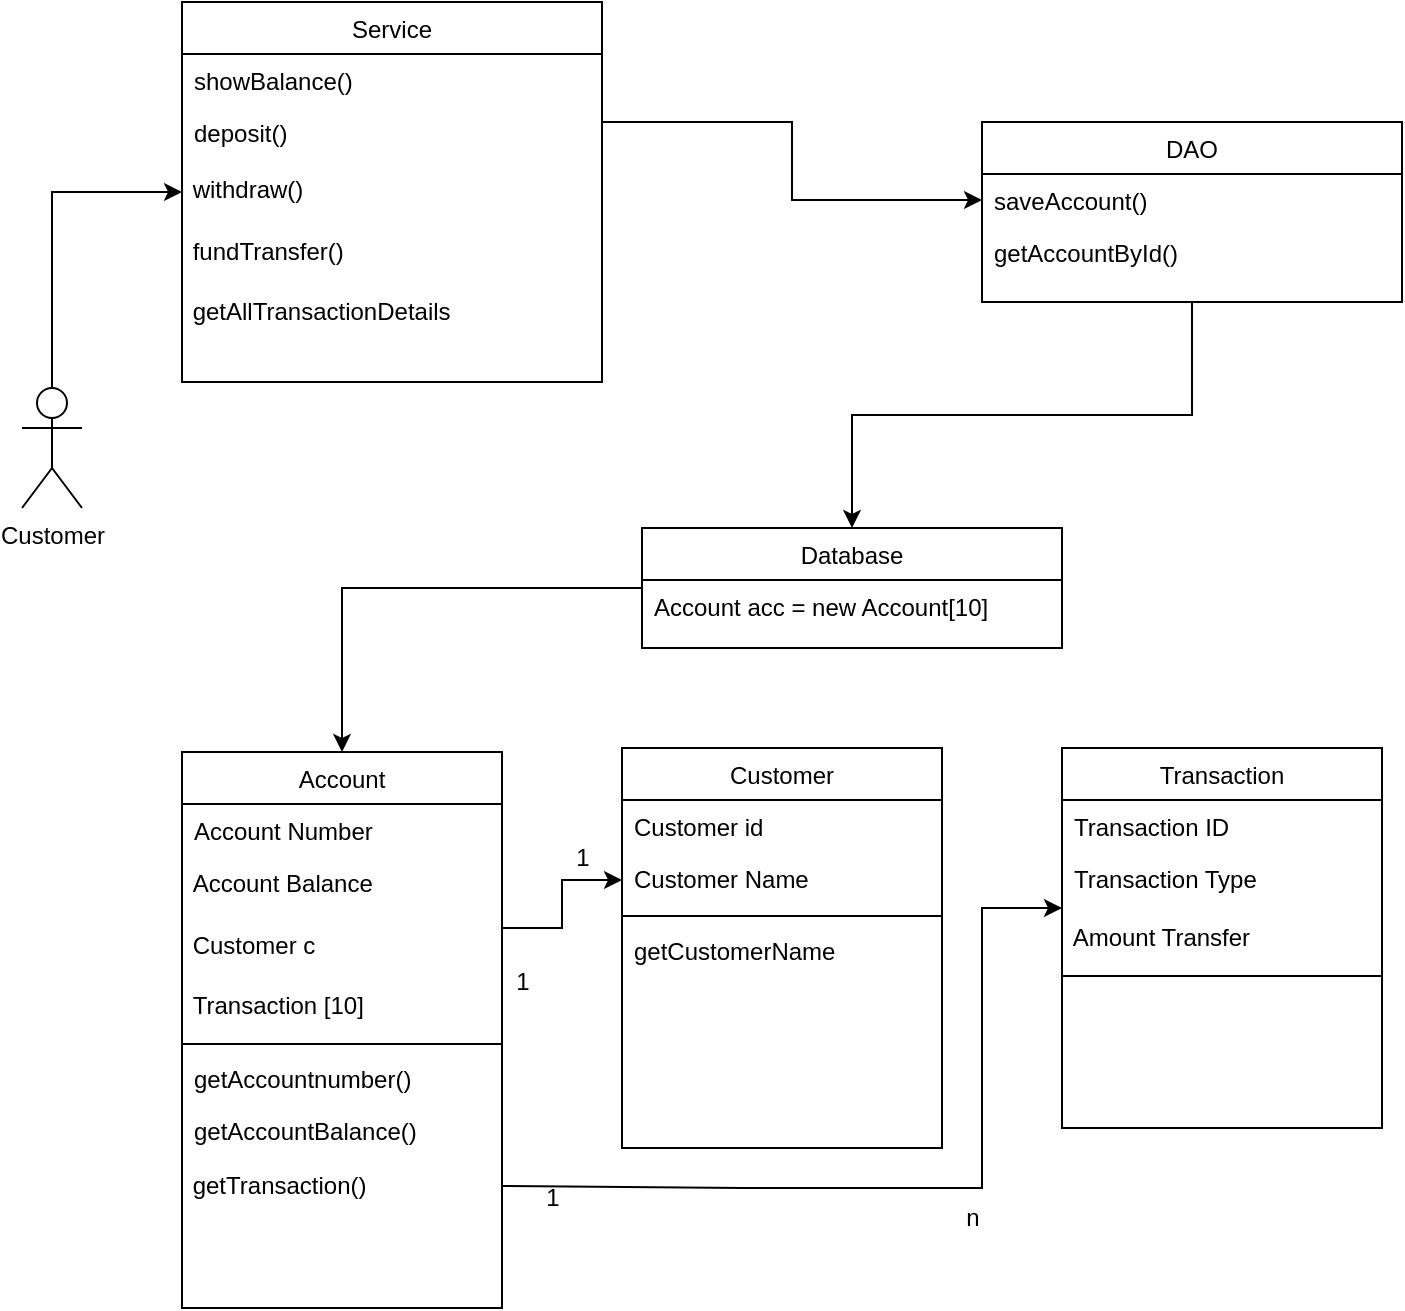 <mxfile version="20.3.0" type="device"><diagram id="C5RBs43oDa-KdzZeNtuy" name="Page-1"><mxGraphModel dx="1038" dy="1810" grid="1" gridSize="10" guides="1" tooltips="1" connect="1" arrows="1" fold="1" page="1" pageScale="1" pageWidth="827" pageHeight="1169" math="0" shadow="0"><root><mxCell id="WIyWlLk6GJQsqaUBKTNV-0"/><mxCell id="WIyWlLk6GJQsqaUBKTNV-1" parent="WIyWlLk6GJQsqaUBKTNV-0"/><mxCell id="zkfFHV4jXpPFQw0GAbJ--6" value="Account" style="swimlane;fontStyle=0;align=center;verticalAlign=top;childLayout=stackLayout;horizontal=1;startSize=26;horizontalStack=0;resizeParent=1;resizeLast=0;collapsible=1;marginBottom=0;rounded=0;shadow=0;strokeWidth=1;" parent="WIyWlLk6GJQsqaUBKTNV-1" vertex="1"><mxGeometry x="110" y="362" width="160" height="278" as="geometry"><mxRectangle x="130" y="380" width="160" height="26" as="alternateBounds"/></mxGeometry></mxCell><mxCell id="zkfFHV4jXpPFQw0GAbJ--7" value="Account Number" style="text;align=left;verticalAlign=top;spacingLeft=4;spacingRight=4;overflow=hidden;rotatable=0;points=[[0,0.5],[1,0.5]];portConstraint=eastwest;" parent="zkfFHV4jXpPFQw0GAbJ--6" vertex="1"><mxGeometry y="26" width="160" height="26" as="geometry"/></mxCell><mxCell id="NfM-CH0IXU432DGf-sRu-0" value="&amp;nbsp;Account Balance" style="text;strokeColor=none;align=left;fillColor=none;html=1;verticalAlign=top;whiteSpace=wrap;rounded=0;" parent="zkfFHV4jXpPFQw0GAbJ--6" vertex="1"><mxGeometry y="52" width="160" height="30" as="geometry"/></mxCell><mxCell id="NfM-CH0IXU432DGf-sRu-2" value="&amp;nbsp;Customer c" style="text;strokeColor=none;align=left;fillColor=none;html=1;verticalAlign=middle;whiteSpace=wrap;rounded=0;" parent="zkfFHV4jXpPFQw0GAbJ--6" vertex="1"><mxGeometry y="82" width="160" height="30" as="geometry"/></mxCell><mxCell id="NfM-CH0IXU432DGf-sRu-1" value="&amp;nbsp;Transaction [10]" style="text;strokeColor=none;align=left;fillColor=none;html=1;verticalAlign=middle;whiteSpace=wrap;rounded=0;" parent="zkfFHV4jXpPFQw0GAbJ--6" vertex="1"><mxGeometry y="112" width="160" height="30" as="geometry"/></mxCell><mxCell id="zkfFHV4jXpPFQw0GAbJ--9" value="" style="line;html=1;strokeWidth=1;align=left;verticalAlign=middle;spacingTop=-1;spacingLeft=3;spacingRight=3;rotatable=0;labelPosition=right;points=[];portConstraint=eastwest;" parent="zkfFHV4jXpPFQw0GAbJ--6" vertex="1"><mxGeometry y="142" width="160" height="8" as="geometry"/></mxCell><mxCell id="zkfFHV4jXpPFQw0GAbJ--10" value="getAccountnumber()" style="text;align=left;verticalAlign=top;spacingLeft=4;spacingRight=4;overflow=hidden;rotatable=0;points=[[0,0.5],[1,0.5]];portConstraint=eastwest;fontStyle=0" parent="zkfFHV4jXpPFQw0GAbJ--6" vertex="1"><mxGeometry y="150" width="160" height="26" as="geometry"/></mxCell><mxCell id="zkfFHV4jXpPFQw0GAbJ--11" value="getAccountBalance()" style="text;align=left;verticalAlign=top;spacingLeft=4;spacingRight=4;overflow=hidden;rotatable=0;points=[[0,0.5],[1,0.5]];portConstraint=eastwest;" parent="zkfFHV4jXpPFQw0GAbJ--6" vertex="1"><mxGeometry y="176" width="160" height="26" as="geometry"/></mxCell><mxCell id="NfM-CH0IXU432DGf-sRu-4" value="&amp;nbsp;getTransaction()" style="text;strokeColor=none;align=left;fillColor=none;html=1;verticalAlign=middle;whiteSpace=wrap;rounded=0;" parent="zkfFHV4jXpPFQw0GAbJ--6" vertex="1"><mxGeometry y="202" width="160" height="30" as="geometry"/></mxCell><mxCell id="NfM-CH0IXU432DGf-sRu-5" value="Customer" style="swimlane;fontStyle=0;align=center;verticalAlign=top;childLayout=stackLayout;horizontal=1;startSize=26;horizontalStack=0;resizeParent=1;resizeLast=0;collapsible=1;marginBottom=0;rounded=0;shadow=0;strokeWidth=1;" parent="WIyWlLk6GJQsqaUBKTNV-1" vertex="1"><mxGeometry x="330" y="360" width="160" height="200" as="geometry"><mxRectangle x="130" y="380" width="160" height="26" as="alternateBounds"/></mxGeometry></mxCell><mxCell id="NfM-CH0IXU432DGf-sRu-6" value="Customer id" style="text;align=left;verticalAlign=top;spacingLeft=4;spacingRight=4;overflow=hidden;rotatable=0;points=[[0,0.5],[1,0.5]];portConstraint=eastwest;" parent="NfM-CH0IXU432DGf-sRu-5" vertex="1"><mxGeometry y="26" width="160" height="26" as="geometry"/></mxCell><mxCell id="NfM-CH0IXU432DGf-sRu-7" value="Customer Name" style="text;align=left;verticalAlign=top;spacingLeft=4;spacingRight=4;overflow=hidden;rotatable=0;points=[[0,0.5],[1,0.5]];portConstraint=eastwest;rounded=0;shadow=0;html=0;" parent="NfM-CH0IXU432DGf-sRu-5" vertex="1"><mxGeometry y="52" width="160" height="28" as="geometry"/></mxCell><mxCell id="NfM-CH0IXU432DGf-sRu-11" value="" style="line;html=1;strokeWidth=1;align=left;verticalAlign=middle;spacingTop=-1;spacingLeft=3;spacingRight=3;rotatable=0;labelPosition=right;points=[];portConstraint=eastwest;" parent="NfM-CH0IXU432DGf-sRu-5" vertex="1"><mxGeometry y="80" width="160" height="8" as="geometry"/></mxCell><mxCell id="NfM-CH0IXU432DGf-sRu-13" value="getCustomerName" style="text;align=left;verticalAlign=top;spacingLeft=4;spacingRight=4;overflow=hidden;rotatable=0;points=[[0,0.5],[1,0.5]];portConstraint=eastwest;" parent="NfM-CH0IXU432DGf-sRu-5" vertex="1"><mxGeometry y="88" width="160" height="26" as="geometry"/></mxCell><mxCell id="NfM-CH0IXU432DGf-sRu-27" value="Transaction" style="swimlane;fontStyle=0;align=center;verticalAlign=top;childLayout=stackLayout;horizontal=1;startSize=26;horizontalStack=0;resizeParent=1;resizeLast=0;collapsible=1;marginBottom=0;rounded=0;shadow=0;strokeWidth=1;" parent="WIyWlLk6GJQsqaUBKTNV-1" vertex="1"><mxGeometry x="550" y="360" width="160" height="190" as="geometry"><mxRectangle x="130" y="380" width="160" height="26" as="alternateBounds"/></mxGeometry></mxCell><mxCell id="NfM-CH0IXU432DGf-sRu-28" value="Transaction ID" style="text;align=left;verticalAlign=top;spacingLeft=4;spacingRight=4;overflow=hidden;rotatable=0;points=[[0,0.5],[1,0.5]];portConstraint=eastwest;" parent="NfM-CH0IXU432DGf-sRu-27" vertex="1"><mxGeometry y="26" width="160" height="26" as="geometry"/></mxCell><mxCell id="NfM-CH0IXU432DGf-sRu-29" value="Transaction Type" style="text;align=left;verticalAlign=top;spacingLeft=4;spacingRight=4;overflow=hidden;rotatable=0;points=[[0,0.5],[1,0.5]];portConstraint=eastwest;rounded=0;shadow=0;html=0;" parent="NfM-CH0IXU432DGf-sRu-27" vertex="1"><mxGeometry y="52" width="160" height="28" as="geometry"/></mxCell><mxCell id="NfM-CH0IXU432DGf-sRu-31" value="&amp;nbsp;Amount Transfer" style="text;strokeColor=none;align=left;fillColor=none;html=1;verticalAlign=middle;whiteSpace=wrap;rounded=0;" parent="NfM-CH0IXU432DGf-sRu-27" vertex="1"><mxGeometry y="80" width="160" height="30" as="geometry"/></mxCell><mxCell id="NfM-CH0IXU432DGf-sRu-33" value="" style="line;html=1;strokeWidth=1;align=left;verticalAlign=middle;spacingTop=-1;spacingLeft=3;spacingRight=3;rotatable=0;labelPosition=right;points=[];portConstraint=eastwest;" parent="NfM-CH0IXU432DGf-sRu-27" vertex="1"><mxGeometry y="110" width="160" height="8" as="geometry"/></mxCell><mxCell id="NfM-CH0IXU432DGf-sRu-37" style="edgeStyle=orthogonalEdgeStyle;rounded=0;orthogonalLoop=1;jettySize=auto;html=1;exitX=1;exitY=0.75;exitDx=0;exitDy=0;entryX=0;entryY=0.5;entryDx=0;entryDy=0;" parent="WIyWlLk6GJQsqaUBKTNV-1" source="NfM-CH0IXU432DGf-sRu-0" target="NfM-CH0IXU432DGf-sRu-7" edge="1"><mxGeometry relative="1" as="geometry"><Array as="points"><mxPoint x="270" y="450"/><mxPoint x="300" y="450"/><mxPoint x="300" y="426"/></Array></mxGeometry></mxCell><mxCell id="NfM-CH0IXU432DGf-sRu-38" value="1" style="text;html=1;align=center;verticalAlign=middle;resizable=0;points=[];autosize=1;strokeColor=none;fillColor=none;" parent="WIyWlLk6GJQsqaUBKTNV-1" vertex="1"><mxGeometry x="265" y="462" width="30" height="30" as="geometry"/></mxCell><mxCell id="NfM-CH0IXU432DGf-sRu-40" value="1" style="text;html=1;align=center;verticalAlign=middle;resizable=0;points=[];autosize=1;strokeColor=none;fillColor=none;" parent="WIyWlLk6GJQsqaUBKTNV-1" vertex="1"><mxGeometry x="295" y="400" width="30" height="30" as="geometry"/></mxCell><mxCell id="NfM-CH0IXU432DGf-sRu-46" value="1" style="text;html=1;align=center;verticalAlign=middle;resizable=0;points=[];autosize=1;strokeColor=none;fillColor=none;" parent="WIyWlLk6GJQsqaUBKTNV-1" vertex="1"><mxGeometry x="280" y="570" width="30" height="30" as="geometry"/></mxCell><mxCell id="NfM-CH0IXU432DGf-sRu-47" value="n" style="text;html=1;align=center;verticalAlign=middle;resizable=0;points=[];autosize=1;strokeColor=none;fillColor=none;" parent="WIyWlLk6GJQsqaUBKTNV-1" vertex="1"><mxGeometry x="490" y="580" width="30" height="30" as="geometry"/></mxCell><mxCell id="NfM-CH0IXU432DGf-sRu-57" value="Service" style="swimlane;fontStyle=0;align=center;verticalAlign=top;childLayout=stackLayout;horizontal=1;startSize=26;horizontalStack=0;resizeParent=1;resizeLast=0;collapsible=1;marginBottom=0;rounded=0;shadow=0;strokeWidth=1;" parent="WIyWlLk6GJQsqaUBKTNV-1" vertex="1"><mxGeometry x="110" y="-13" width="210" height="190" as="geometry"><mxRectangle x="130" y="380" width="160" height="26" as="alternateBounds"/></mxGeometry></mxCell><mxCell id="NfM-CH0IXU432DGf-sRu-58" value="showBalance()" style="text;align=left;verticalAlign=top;spacingLeft=4;spacingRight=4;overflow=hidden;rotatable=0;points=[[0,0.5],[1,0.5]];portConstraint=eastwest;" parent="NfM-CH0IXU432DGf-sRu-57" vertex="1"><mxGeometry y="26" width="210" height="26" as="geometry"/></mxCell><mxCell id="NfM-CH0IXU432DGf-sRu-59" value="deposit()" style="text;align=left;verticalAlign=top;spacingLeft=4;spacingRight=4;overflow=hidden;rotatable=0;points=[[0,0.5],[1,0.5]];portConstraint=eastwest;rounded=0;shadow=0;html=0;" parent="NfM-CH0IXU432DGf-sRu-57" vertex="1"><mxGeometry y="52" width="210" height="28" as="geometry"/></mxCell><mxCell id="NfM-CH0IXU432DGf-sRu-60" value="&amp;nbsp;withdraw()" style="text;strokeColor=none;align=left;fillColor=none;html=1;verticalAlign=top;whiteSpace=wrap;rounded=0;" parent="NfM-CH0IXU432DGf-sRu-57" vertex="1"><mxGeometry y="80" width="210" height="30" as="geometry"/></mxCell><mxCell id="NfM-CH0IXU432DGf-sRu-61" value="&amp;nbsp;fundTransfer()" style="text;strokeColor=none;align=left;fillColor=none;html=1;verticalAlign=middle;whiteSpace=wrap;rounded=0;" parent="NfM-CH0IXU432DGf-sRu-57" vertex="1"><mxGeometry y="110" width="210" height="30" as="geometry"/></mxCell><mxCell id="NfM-CH0IXU432DGf-sRu-74" value="&amp;nbsp;getAllTransactionDetails" style="text;strokeColor=none;align=left;fillColor=none;html=1;verticalAlign=middle;whiteSpace=wrap;rounded=0;" parent="NfM-CH0IXU432DGf-sRu-57" vertex="1"><mxGeometry y="140" width="210" height="30" as="geometry"/></mxCell><mxCell id="NfM-CH0IXU432DGf-sRu-87" style="edgeStyle=orthogonalEdgeStyle;rounded=0;orthogonalLoop=1;jettySize=auto;html=1;exitX=0.5;exitY=1;exitDx=0;exitDy=0;entryX=0.5;entryY=0;entryDx=0;entryDy=0;" parent="WIyWlLk6GJQsqaUBKTNV-1" source="NfM-CH0IXU432DGf-sRu-75" target="NfM-CH0IXU432DGf-sRu-83" edge="1"><mxGeometry relative="1" as="geometry"/></mxCell><mxCell id="NfM-CH0IXU432DGf-sRu-75" value="DAO" style="swimlane;fontStyle=0;align=center;verticalAlign=top;childLayout=stackLayout;horizontal=1;startSize=26;horizontalStack=0;resizeParent=1;resizeLast=0;collapsible=1;marginBottom=0;rounded=0;shadow=0;strokeWidth=1;" parent="WIyWlLk6GJQsqaUBKTNV-1" vertex="1"><mxGeometry x="510" y="47" width="210" height="90" as="geometry"><mxRectangle x="130" y="380" width="160" height="26" as="alternateBounds"/></mxGeometry></mxCell><mxCell id="NfM-CH0IXU432DGf-sRu-76" value="saveAccount()" style="text;align=left;verticalAlign=top;spacingLeft=4;spacingRight=4;overflow=hidden;rotatable=0;points=[[0,0.5],[1,0.5]];portConstraint=eastwest;" parent="NfM-CH0IXU432DGf-sRu-75" vertex="1"><mxGeometry y="26" width="210" height="26" as="geometry"/></mxCell><mxCell id="NfM-CH0IXU432DGf-sRu-77" value="getAccountById()" style="text;align=left;verticalAlign=top;spacingLeft=4;spacingRight=4;overflow=hidden;rotatable=0;points=[[0,0.5],[1,0.5]];portConstraint=eastwest;rounded=0;shadow=0;html=0;" parent="NfM-CH0IXU432DGf-sRu-75" vertex="1"><mxGeometry y="52" width="210" height="28" as="geometry"/></mxCell><mxCell id="NfM-CH0IXU432DGf-sRu-81" style="edgeStyle=orthogonalEdgeStyle;rounded=0;orthogonalLoop=1;jettySize=auto;html=1;exitX=1;exitY=0;exitDx=0;exitDy=0;entryX=0;entryY=0.5;entryDx=0;entryDy=0;" parent="WIyWlLk6GJQsqaUBKTNV-1" source="NfM-CH0IXU432DGf-sRu-60" target="NfM-CH0IXU432DGf-sRu-76" edge="1"><mxGeometry relative="1" as="geometry"/></mxCell><mxCell id="NfM-CH0IXU432DGf-sRu-88" style="edgeStyle=orthogonalEdgeStyle;rounded=0;orthogonalLoop=1;jettySize=auto;html=1;exitX=0;exitY=0.5;exitDx=0;exitDy=0;entryX=0.5;entryY=0;entryDx=0;entryDy=0;" parent="WIyWlLk6GJQsqaUBKTNV-1" source="NfM-CH0IXU432DGf-sRu-83" target="zkfFHV4jXpPFQw0GAbJ--6" edge="1"><mxGeometry relative="1" as="geometry"/></mxCell><mxCell id="NfM-CH0IXU432DGf-sRu-83" value="Database" style="swimlane;fontStyle=0;align=center;verticalAlign=top;childLayout=stackLayout;horizontal=1;startSize=26;horizontalStack=0;resizeParent=1;resizeLast=0;collapsible=1;marginBottom=0;rounded=0;shadow=0;strokeWidth=1;" parent="WIyWlLk6GJQsqaUBKTNV-1" vertex="1"><mxGeometry x="340" y="250" width="210" height="60" as="geometry"><mxRectangle x="130" y="380" width="160" height="26" as="alternateBounds"/></mxGeometry></mxCell><mxCell id="NfM-CH0IXU432DGf-sRu-84" value="Account acc = new Account[10]" style="text;align=left;verticalAlign=top;spacingLeft=4;spacingRight=4;overflow=hidden;rotatable=0;points=[[0,0.5],[1,0.5]];portConstraint=eastwest;" parent="NfM-CH0IXU432DGf-sRu-83" vertex="1"><mxGeometry y="26" width="210" height="26" as="geometry"/></mxCell><mxCell id="NfM-CH0IXU432DGf-sRu-90" style="edgeStyle=orthogonalEdgeStyle;rounded=0;orthogonalLoop=1;jettySize=auto;html=1;exitX=0.5;exitY=0;exitDx=0;exitDy=0;exitPerimeter=0;entryX=0;entryY=0.5;entryDx=0;entryDy=0;" parent="WIyWlLk6GJQsqaUBKTNV-1" source="NfM-CH0IXU432DGf-sRu-89" target="NfM-CH0IXU432DGf-sRu-60" edge="1"><mxGeometry relative="1" as="geometry"/></mxCell><mxCell id="NfM-CH0IXU432DGf-sRu-89" value="Customer" style="shape=umlActor;verticalLabelPosition=bottom;verticalAlign=top;html=1;outlineConnect=0;" parent="WIyWlLk6GJQsqaUBKTNV-1" vertex="1"><mxGeometry x="30" y="180" width="30" height="60" as="geometry"/></mxCell><mxCell id="YmqvTW4YYnhvXuYUiihn-2" value="" style="endArrow=classic;html=1;rounded=0;exitX=1;exitY=0.5;exitDx=0;exitDy=0;entryX=0;entryY=0;entryDx=0;entryDy=0;" parent="WIyWlLk6GJQsqaUBKTNV-1" source="NfM-CH0IXU432DGf-sRu-4" target="NfM-CH0IXU432DGf-sRu-31" edge="1"><mxGeometry width="50" height="50" relative="1" as="geometry"><mxPoint x="250" y="720" as="sourcePoint"/><mxPoint x="520" y="420" as="targetPoint"/><Array as="points"><mxPoint x="390" y="580"/><mxPoint x="510" y="580"/><mxPoint x="510" y="440"/></Array></mxGeometry></mxCell></root></mxGraphModel></diagram></mxfile>